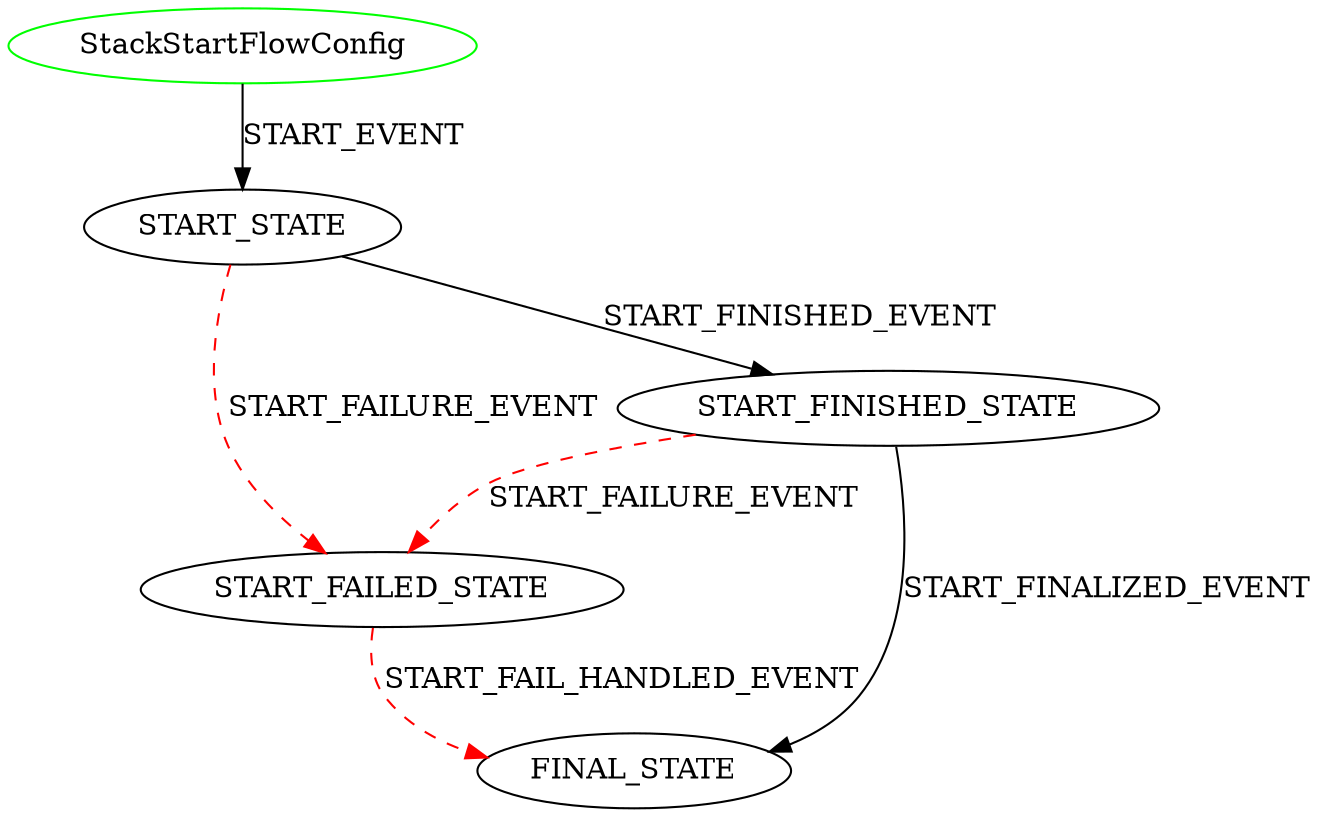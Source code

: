 digraph {
INIT_STATE [label="StackStartFlowConfig" shape=ellipse color=green];
INIT_STATE -> START_STATE [label="START_EVENT" color=black style=solid];
START_STATE -> START_FAILED_STATE [label="START_FAILURE_EVENT" color=red style=dashed];
START_FAILED_STATE -> FINAL_STATE [label="START_FAIL_HANDLED_EVENT" color=red style=dashed];
START_STATE -> START_FINISHED_STATE [label="START_FINISHED_EVENT" color=black style=solid];
START_FINISHED_STATE -> START_FAILED_STATE [label="START_FAILURE_EVENT" color=red style=dashed];
START_FINISHED_STATE -> FINAL_STATE [label="START_FINALIZED_EVENT" color=black style=solid];
}